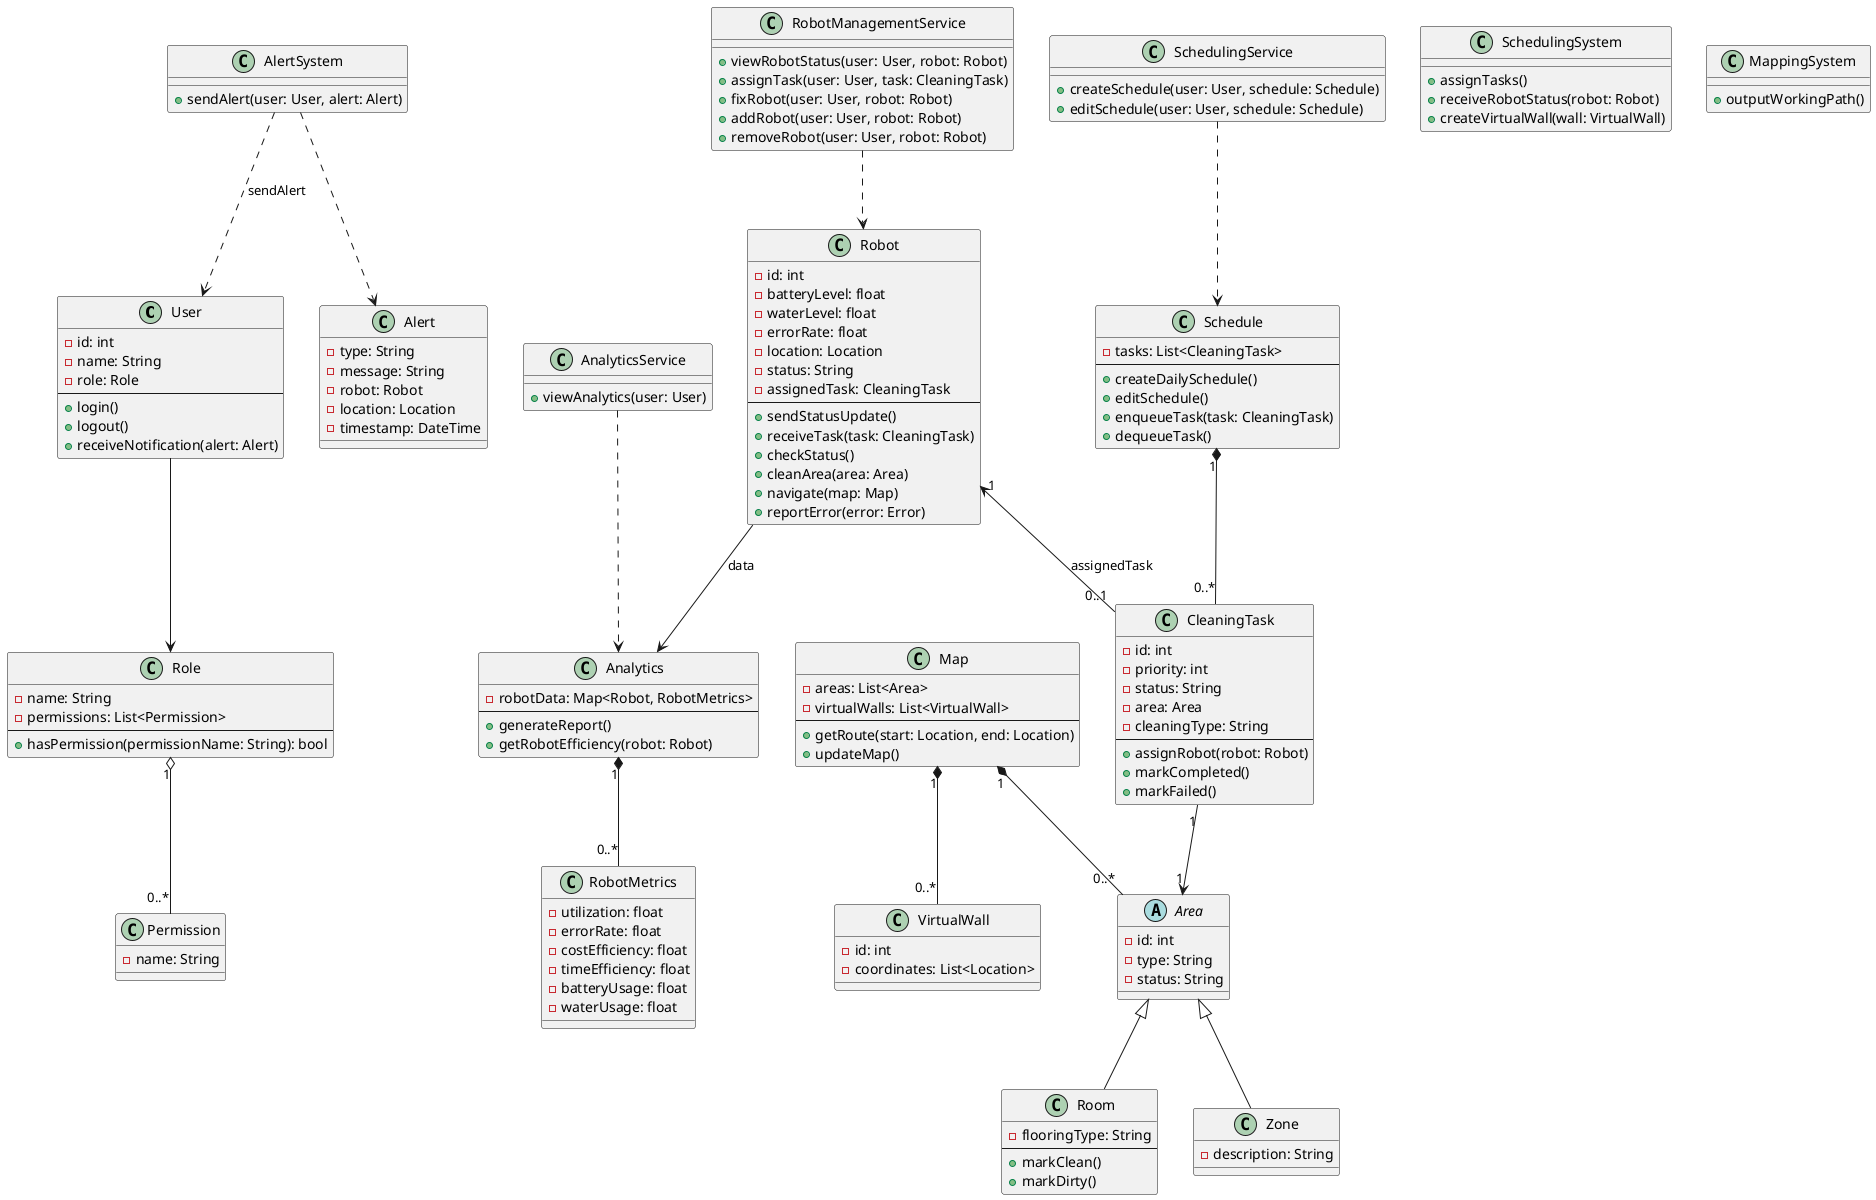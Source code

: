 @startuml

' Classes for User, Role, and Permission
class User {
    - id: int
    - name: String
    - role: Role
    --
    + login()
    + logout()
    + receiveNotification(alert: Alert)
}

class Role {
    - name: String
    - permissions: List<Permission>
    --
    + hasPermission(permissionName: String): bool
}

class Permission {
    - name: String
}

User --> Role
Role "1" o-- "0..*" Permission

' Service Classes
class AnalyticsService {
    + viewAnalytics(user: User)
}

class SchedulingService {
    + createSchedule(user: User, schedule: Schedule)
    + editSchedule(user: User, schedule: Schedule)
}

class RobotManagementService {
    + viewRobotStatus(user: User, robot: Robot)
    + assignTask(user: User, task: CleaningTask)
    + fixRobot(user: User, robot: Robot)
    + addRobot(user: User, robot: Robot)
    + removeRobot(user: User, robot: Robot)
}

' Robot and CleaningTask
class Robot {
    - id: int
    - batteryLevel: float
    - waterLevel: float
    - errorRate: float
    - location: Location
    - status: String
    - assignedTask: CleaningTask
    --
    + sendStatusUpdate()
    + receiveTask(task: CleaningTask)
    + checkStatus()
    + cleanArea(area: Area)
    + navigate(map: Map)
    + reportError(error: Error)
}

class CleaningTask {
    - id: int
    - priority: int
    - status: String
    - area: Area
    - cleaningType: String
    --
    + assignRobot(robot: Robot)
    + markCompleted()
    + markFailed()
}

Robot "1" <-- "0..1" CleaningTask : assignedTask
CleaningTask "1" --> "1" Area

' Schedule and Map
class Schedule {
    - tasks: List<CleaningTask>
    --
    + createDailySchedule()
    + editSchedule()
    + enqueueTask(task: CleaningTask)
    + dequeueTask()
}

Schedule "1" *-- "0..*" CleaningTask

class Map {
    - areas: List<Area>
    - virtualWalls: List<VirtualWall>
    --
    + getRoute(start: Location, end: Location)
    + updateMap()
}

Map "1" *-- "0..*" Area
Map "1" *-- "0..*" VirtualWall

' Area, Room, Zone
abstract class Area {
    - id: int
    - type: String
    - status: String
}

class Room {
    - flooringType: String
    --
    + markClean()
    + markDirty()
}

class Zone {
    - description: String
}

Area <|-- Room
Area <|-- Zone

' VirtualWall
class VirtualWall {
    - id: int
    - coordinates: List<Location>
}

' AlertSystem and Alert
class AlertSystem {
    + sendAlert(user: User, alert: Alert)
}

class Alert {
    - type: String
    - message: String
    - robot: Robot
    - location: Location
    - timestamp: DateTime
}

AlertSystem ..> Alert
AlertSystem ..> User : sendAlert

' Analytics and RobotMetrics
class Analytics {
    - robotData: Map<Robot, RobotMetrics>
    --
    + generateReport()
    + getRobotEfficiency(robot: Robot)
}

class RobotMetrics {
    - utilization: float
    - errorRate: float
    - costEfficiency: float
    - timeEfficiency: float
    - batteryUsage: float
    - waterUsage: float
}

Analytics "1" *-- "0..*" RobotMetrics

Robot --> Analytics : data

' Systems
class SchedulingSystem {
    + assignTasks()
    + receiveRobotStatus(robot: Robot)
    + createVirtualWall(wall: VirtualWall)
}

class MappingSystem {
    + outputWorkingPath()
}

' Additional relationships
RobotManagementService ..> Robot
SchedulingService ..> Schedule
AnalyticsService ..> Analytics

@enduml
